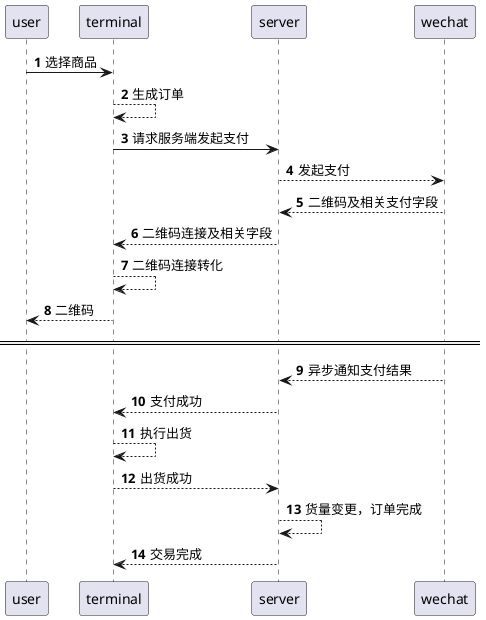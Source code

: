 @startuml
'https://plantuml.com/sequence-diagram

autonumber

user -> terminal: 选择商品
terminal --> terminal: 生成订单

terminal -> server: 请求服务端发起支付
server --> wechat: 发起支付
wechat --> server: 二维码及相关支付字段
server --> terminal: 二维码连接及相关字段

terminal --> terminal: 二维码连接转化
terminal --> user: 二维码

==  ==
wechat --> server: 异步通知支付结果
server --> terminal: 支付成功
terminal --> terminal: 执行出货
terminal --> server: 出货成功
server --> server: 货量变更，订单完成
server --> terminal: 交易完成




@enduml